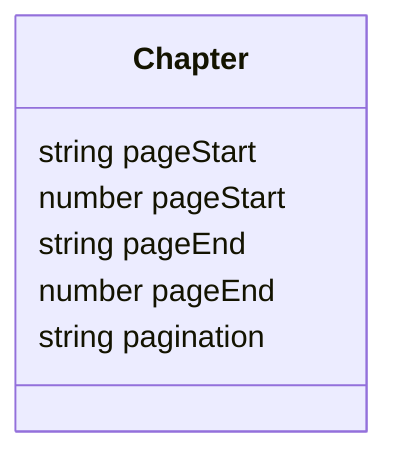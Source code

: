 classDiagram


class Chapter {

  string pageStart
  number pageStart
  string pageEnd
  number pageEnd
  string pagination

 }
